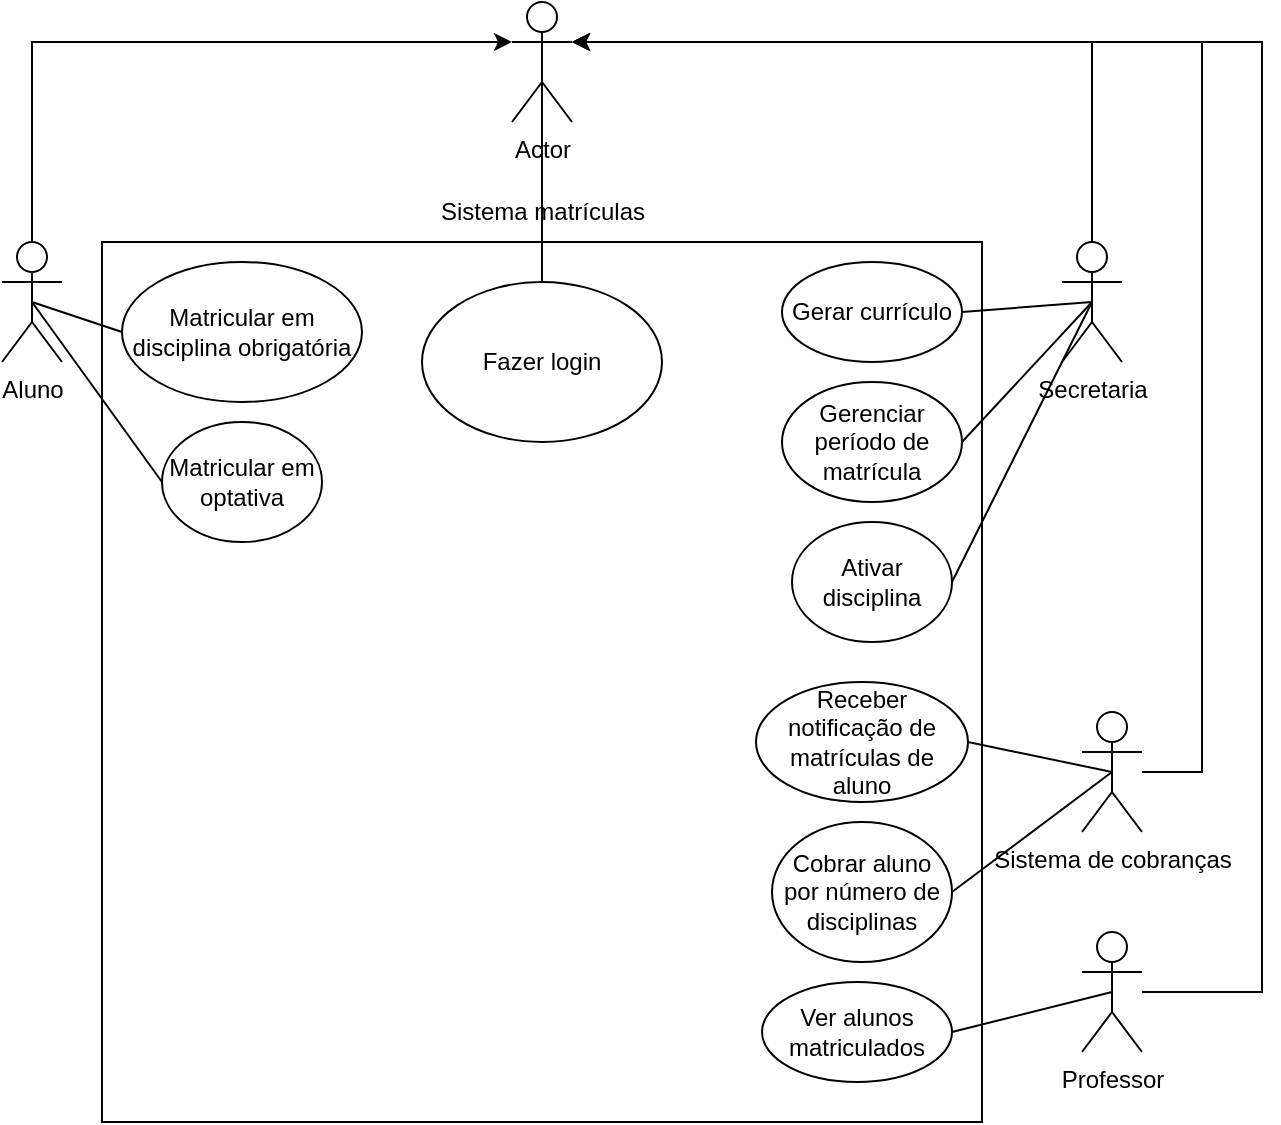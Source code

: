 <mxfile version="26.0.11">
  <diagram name="Página-1" id="ga794xYEVzsJQb9j-7mM">
    <mxGraphModel dx="872" dy="1604" grid="1" gridSize="10" guides="1" tooltips="1" connect="1" arrows="1" fold="1" page="1" pageScale="1" pageWidth="827" pageHeight="1169" math="0" shadow="0">
      <root>
        <mxCell id="0" />
        <mxCell id="1" parent="0" />
        <mxCell id="qWSJ2XeM3DNXXeIfnl1B-1" value="" style="whiteSpace=wrap;html=1;aspect=fixed;" parent="1" vertex="1">
          <mxGeometry x="240" y="80" width="440" height="440" as="geometry" />
        </mxCell>
        <mxCell id="qWSJ2XeM3DNXXeIfnl1B-2" value="Sistema matrículas" style="text;html=1;align=center;verticalAlign=middle;resizable=0;points=[];autosize=1;strokeColor=none;fillColor=none;" parent="1" vertex="1">
          <mxGeometry x="395" y="50" width="130" height="30" as="geometry" />
        </mxCell>
        <mxCell id="qWSJ2XeM3DNXXeIfnl1B-3" value="Secretaria&lt;div&gt;&lt;br&gt;&lt;/div&gt;" style="shape=umlActor;verticalLabelPosition=bottom;verticalAlign=top;html=1;outlineConnect=0;" parent="1" vertex="1">
          <mxGeometry x="720" y="80" width="30" height="60" as="geometry" />
        </mxCell>
        <mxCell id="qWSJ2XeM3DNXXeIfnl1B-4" value="Gerar currículo" style="ellipse;whiteSpace=wrap;html=1;" parent="1" vertex="1">
          <mxGeometry x="580" y="90" width="90" height="50" as="geometry" />
        </mxCell>
        <mxCell id="qWSJ2XeM3DNXXeIfnl1B-5" value="Aluno" style="shape=umlActor;verticalLabelPosition=bottom;verticalAlign=top;html=1;outlineConnect=0;" parent="1" vertex="1">
          <mxGeometry x="190" y="80" width="30" height="60" as="geometry" />
        </mxCell>
        <mxCell id="qWSJ2XeM3DNXXeIfnl1B-6" value="Matricular em disciplina obrigatória" style="ellipse;whiteSpace=wrap;html=1;" parent="1" vertex="1">
          <mxGeometry x="250" y="90" width="120" height="70" as="geometry" />
        </mxCell>
        <mxCell id="qWSJ2XeM3DNXXeIfnl1B-7" value="Matricular em optativa" style="ellipse;whiteSpace=wrap;html=1;" parent="1" vertex="1">
          <mxGeometry x="270" y="170" width="80" height="60" as="geometry" />
        </mxCell>
        <mxCell id="qWSJ2XeM3DNXXeIfnl1B-8" value="Sistema de cobranças&lt;div&gt;&lt;br&gt;&lt;/div&gt;" style="shape=umlActor;verticalLabelPosition=bottom;verticalAlign=top;html=1;outlineConnect=0;" parent="1" vertex="1">
          <mxGeometry x="730" y="315" width="30" height="60" as="geometry" />
        </mxCell>
        <mxCell id="qWSJ2XeM3DNXXeIfnl1B-11" value="Cobrar aluno por número de disciplinas" style="ellipse;whiteSpace=wrap;html=1;" parent="1" vertex="1">
          <mxGeometry x="575" y="370" width="90" height="70" as="geometry" />
        </mxCell>
        <mxCell id="qWSJ2XeM3DNXXeIfnl1B-12" value="Gerenciar período de matrícula" style="ellipse;whiteSpace=wrap;html=1;" parent="1" vertex="1">
          <mxGeometry x="580" y="150" width="90" height="60" as="geometry" />
        </mxCell>
        <mxCell id="qWSJ2XeM3DNXXeIfnl1B-13" value="Ativar disciplina" style="ellipse;whiteSpace=wrap;html=1;" parent="1" vertex="1">
          <mxGeometry x="585" y="220" width="80" height="60" as="geometry" />
        </mxCell>
        <mxCell id="qWSJ2XeM3DNXXeIfnl1B-15" value="Professor" style="shape=umlActor;verticalLabelPosition=bottom;verticalAlign=top;html=1;outlineConnect=0;" parent="1" vertex="1">
          <mxGeometry x="730" y="425" width="30" height="60" as="geometry" />
        </mxCell>
        <mxCell id="qWSJ2XeM3DNXXeIfnl1B-16" value="Ver alunos matriculados" style="ellipse;whiteSpace=wrap;html=1;" parent="1" vertex="1">
          <mxGeometry x="570" y="450" width="95" height="50" as="geometry" />
        </mxCell>
        <mxCell id="qWSJ2XeM3DNXXeIfnl1B-19" value="Fazer login" style="ellipse;whiteSpace=wrap;html=1;" parent="1" vertex="1">
          <mxGeometry x="400" y="100" width="120" height="80" as="geometry" />
        </mxCell>
        <mxCell id="qWSJ2XeM3DNXXeIfnl1B-20" value="Actor" style="shape=umlActor;verticalLabelPosition=bottom;verticalAlign=top;html=1;outlineConnect=0;" parent="1" vertex="1">
          <mxGeometry x="445" y="-40" width="30" height="60" as="geometry" />
        </mxCell>
        <mxCell id="qWSJ2XeM3DNXXeIfnl1B-21" style="edgeStyle=orthogonalEdgeStyle;rounded=0;orthogonalLoop=1;jettySize=auto;html=1;entryX=0;entryY=0.333;entryDx=0;entryDy=0;entryPerimeter=0;" parent="1" source="qWSJ2XeM3DNXXeIfnl1B-5" target="qWSJ2XeM3DNXXeIfnl1B-20" edge="1">
          <mxGeometry relative="1" as="geometry">
            <Array as="points">
              <mxPoint x="205" y="-20" />
            </Array>
          </mxGeometry>
        </mxCell>
        <mxCell id="qWSJ2XeM3DNXXeIfnl1B-22" style="edgeStyle=orthogonalEdgeStyle;rounded=0;orthogonalLoop=1;jettySize=auto;html=1;entryX=1;entryY=0.333;entryDx=0;entryDy=0;entryPerimeter=0;" parent="1" source="qWSJ2XeM3DNXXeIfnl1B-3" target="qWSJ2XeM3DNXXeIfnl1B-20" edge="1">
          <mxGeometry relative="1" as="geometry">
            <Array as="points">
              <mxPoint x="735" y="-20" />
            </Array>
          </mxGeometry>
        </mxCell>
        <mxCell id="qWSJ2XeM3DNXXeIfnl1B-23" value="" style="endArrow=none;html=1;rounded=0;entryX=0.5;entryY=0.5;entryDx=0;entryDy=0;entryPerimeter=0;exitX=0.5;exitY=0;exitDx=0;exitDy=0;" parent="1" source="qWSJ2XeM3DNXXeIfnl1B-19" target="qWSJ2XeM3DNXXeIfnl1B-20" edge="1">
          <mxGeometry width="50" height="50" relative="1" as="geometry">
            <mxPoint x="380" y="370" as="sourcePoint" />
            <mxPoint x="430" y="320" as="targetPoint" />
          </mxGeometry>
        </mxCell>
        <mxCell id="qWSJ2XeM3DNXXeIfnl1B-24" style="edgeStyle=orthogonalEdgeStyle;rounded=0;orthogonalLoop=1;jettySize=auto;html=1;entryX=1;entryY=0.333;entryDx=0;entryDy=0;entryPerimeter=0;" parent="1" source="qWSJ2XeM3DNXXeIfnl1B-8" target="qWSJ2XeM3DNXXeIfnl1B-20" edge="1">
          <mxGeometry relative="1" as="geometry">
            <Array as="points">
              <mxPoint x="790" y="345" />
              <mxPoint x="790" y="-20" />
            </Array>
          </mxGeometry>
        </mxCell>
        <mxCell id="qWSJ2XeM3DNXXeIfnl1B-25" style="edgeStyle=orthogonalEdgeStyle;rounded=0;orthogonalLoop=1;jettySize=auto;html=1;entryX=1;entryY=0.333;entryDx=0;entryDy=0;entryPerimeter=0;" parent="1" source="qWSJ2XeM3DNXXeIfnl1B-15" target="qWSJ2XeM3DNXXeIfnl1B-20" edge="1">
          <mxGeometry relative="1" as="geometry">
            <Array as="points">
              <mxPoint x="820" y="455" />
              <mxPoint x="820" y="-20" />
            </Array>
          </mxGeometry>
        </mxCell>
        <mxCell id="qWSJ2XeM3DNXXeIfnl1B-26" value="" style="endArrow=none;html=1;rounded=0;exitX=0.5;exitY=0.5;exitDx=0;exitDy=0;exitPerimeter=0;entryX=0;entryY=0.5;entryDx=0;entryDy=0;" parent="1" source="qWSJ2XeM3DNXXeIfnl1B-5" target="qWSJ2XeM3DNXXeIfnl1B-6" edge="1">
          <mxGeometry width="50" height="50" relative="1" as="geometry">
            <mxPoint x="210" y="330" as="sourcePoint" />
            <mxPoint x="260" y="280" as="targetPoint" />
          </mxGeometry>
        </mxCell>
        <mxCell id="qWSJ2XeM3DNXXeIfnl1B-27" value="" style="endArrow=none;html=1;rounded=0;exitX=0.5;exitY=0.5;exitDx=0;exitDy=0;exitPerimeter=0;entryX=0;entryY=0.5;entryDx=0;entryDy=0;" parent="1" source="qWSJ2XeM3DNXXeIfnl1B-5" target="qWSJ2XeM3DNXXeIfnl1B-7" edge="1">
          <mxGeometry width="50" height="50" relative="1" as="geometry">
            <mxPoint x="30" y="330" as="sourcePoint" />
            <mxPoint x="80" y="280" as="targetPoint" />
          </mxGeometry>
        </mxCell>
        <mxCell id="qWSJ2XeM3DNXXeIfnl1B-28" value="" style="endArrow=none;html=1;rounded=0;entryX=0.5;entryY=0.5;entryDx=0;entryDy=0;entryPerimeter=0;exitX=1;exitY=0.5;exitDx=0;exitDy=0;" parent="1" source="qWSJ2XeM3DNXXeIfnl1B-4" target="qWSJ2XeM3DNXXeIfnl1B-3" edge="1">
          <mxGeometry width="50" height="50" relative="1" as="geometry">
            <mxPoint x="540" y="310" as="sourcePoint" />
            <mxPoint x="590" y="260" as="targetPoint" />
          </mxGeometry>
        </mxCell>
        <mxCell id="qWSJ2XeM3DNXXeIfnl1B-29" value="" style="endArrow=none;html=1;rounded=0;entryX=0.5;entryY=0.5;entryDx=0;entryDy=0;entryPerimeter=0;exitX=1;exitY=0.5;exitDx=0;exitDy=0;" parent="1" source="qWSJ2XeM3DNXXeIfnl1B-12" target="qWSJ2XeM3DNXXeIfnl1B-3" edge="1">
          <mxGeometry width="50" height="50" relative="1" as="geometry">
            <mxPoint x="370" y="310" as="sourcePoint" />
            <mxPoint x="420" y="260" as="targetPoint" />
          </mxGeometry>
        </mxCell>
        <mxCell id="qWSJ2XeM3DNXXeIfnl1B-30" value="" style="endArrow=none;html=1;rounded=0;exitX=0.5;exitY=0.5;exitDx=0;exitDy=0;exitPerimeter=0;entryX=1;entryY=0.5;entryDx=0;entryDy=0;" parent="1" source="qWSJ2XeM3DNXXeIfnl1B-3" target="qWSJ2XeM3DNXXeIfnl1B-13" edge="1">
          <mxGeometry width="50" height="50" relative="1" as="geometry">
            <mxPoint x="450" y="370" as="sourcePoint" />
            <mxPoint x="500" y="320" as="targetPoint" />
          </mxGeometry>
        </mxCell>
        <mxCell id="qWSJ2XeM3DNXXeIfnl1B-31" value="" style="endArrow=none;html=1;rounded=0;entryX=0.5;entryY=0.5;entryDx=0;entryDy=0;entryPerimeter=0;exitX=1;exitY=0.5;exitDx=0;exitDy=0;" parent="1" source="qWSJ2XeM3DNXXeIfnl1B-11" target="qWSJ2XeM3DNXXeIfnl1B-8" edge="1">
          <mxGeometry width="50" height="50" relative="1" as="geometry">
            <mxPoint x="340" y="390" as="sourcePoint" />
            <mxPoint x="390" y="340" as="targetPoint" />
          </mxGeometry>
        </mxCell>
        <mxCell id="qWSJ2XeM3DNXXeIfnl1B-32" value="" style="endArrow=none;html=1;rounded=0;exitX=1;exitY=0.5;exitDx=0;exitDy=0;entryX=0.5;entryY=0.5;entryDx=0;entryDy=0;entryPerimeter=0;" parent="1" source="qWSJ2XeM3DNXXeIfnl1B-16" target="qWSJ2XeM3DNXXeIfnl1B-15" edge="1">
          <mxGeometry width="50" height="50" relative="1" as="geometry">
            <mxPoint x="570" y="440" as="sourcePoint" />
            <mxPoint x="620" y="390" as="targetPoint" />
          </mxGeometry>
        </mxCell>
        <mxCell id="qWSJ2XeM3DNXXeIfnl1B-33" value="Receber notificação de matrículas de aluno" style="ellipse;whiteSpace=wrap;html=1;" parent="1" vertex="1">
          <mxGeometry x="567" y="300" width="106" height="60" as="geometry" />
        </mxCell>
        <mxCell id="qWSJ2XeM3DNXXeIfnl1B-34" value="" style="endArrow=none;html=1;rounded=0;exitX=1;exitY=0.5;exitDx=0;exitDy=0;entryX=0.5;entryY=0.5;entryDx=0;entryDy=0;entryPerimeter=0;" parent="1" source="qWSJ2XeM3DNXXeIfnl1B-33" target="qWSJ2XeM3DNXXeIfnl1B-8" edge="1">
          <mxGeometry width="50" height="50" relative="1" as="geometry">
            <mxPoint x="540" y="440" as="sourcePoint" />
            <mxPoint x="590" y="390" as="targetPoint" />
          </mxGeometry>
        </mxCell>
      </root>
    </mxGraphModel>
  </diagram>
</mxfile>
